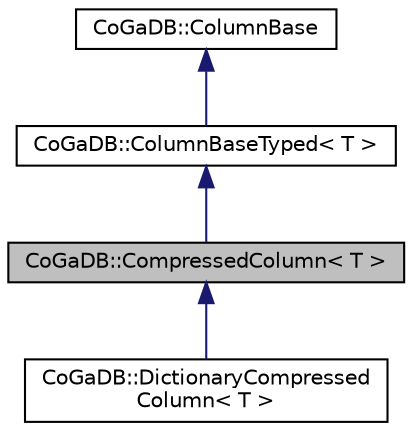 digraph "CoGaDB::CompressedColumn&lt; T &gt;"
{
  edge [fontname="Helvetica",fontsize="10",labelfontname="Helvetica",labelfontsize="10"];
  node [fontname="Helvetica",fontsize="10",shape=record];
  Node1 [label="CoGaDB::CompressedColumn\< T \>",height=0.2,width=0.4,color="black", fillcolor="grey75", style="filled", fontcolor="black"];
  Node2 -> Node1 [dir="back",color="midnightblue",fontsize="10",style="solid",fontname="Helvetica"];
  Node2 [label="CoGaDB::ColumnBaseTyped\< T \>",height=0.2,width=0.4,color="black", fillcolor="white", style="filled",URL="$classCoGaDB_1_1ColumnBaseTyped.htm",tooltip="This class represents a column with type T, is the base class for all typed column classes and allows..."];
  Node3 -> Node2 [dir="back",color="midnightblue",fontsize="10",style="solid",fontname="Helvetica"];
  Node3 [label="CoGaDB::ColumnBase",height=0.2,width=0.4,color="black", fillcolor="white", style="filled",URL="$classCoGaDB_1_1ColumnBase.htm",tooltip="This class represents a generic column, is the base class for all column classes and allows a uniform..."];
  Node1 -> Node4 [dir="back",color="midnightblue",fontsize="10",style="solid",fontname="Helvetica"];
  Node4 [label="CoGaDB::DictionaryCompressed\lColumn\< T \>",height=0.2,width=0.4,color="black", fillcolor="white", style="filled",URL="$classCoGaDB_1_1DictionaryCompressedColumn.htm",tooltip="This class represents a dictionary compressed column with type T, is the base class for all compresse..."];
}
